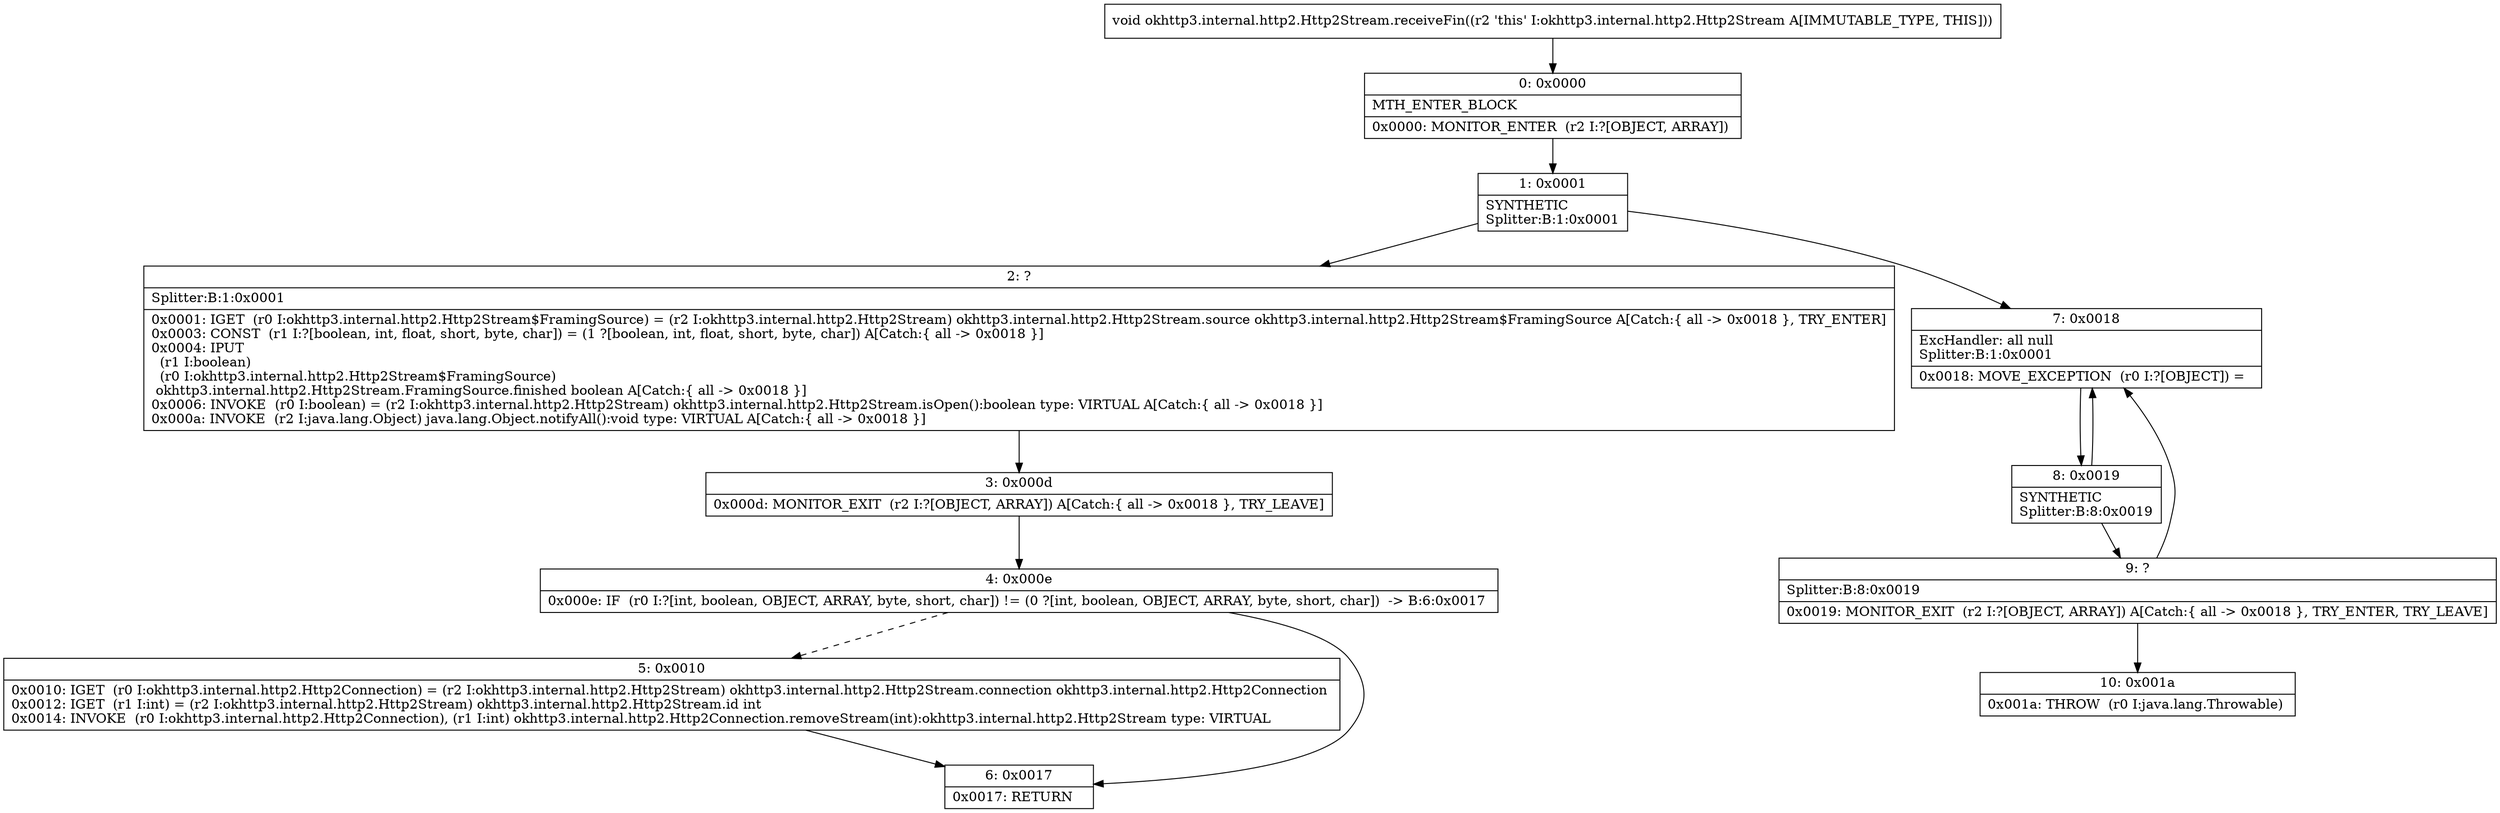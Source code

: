 digraph "CFG forokhttp3.internal.http2.Http2Stream.receiveFin()V" {
Node_0 [shape=record,label="{0\:\ 0x0000|MTH_ENTER_BLOCK\l|0x0000: MONITOR_ENTER  (r2 I:?[OBJECT, ARRAY]) \l}"];
Node_1 [shape=record,label="{1\:\ 0x0001|SYNTHETIC\lSplitter:B:1:0x0001\l}"];
Node_2 [shape=record,label="{2\:\ ?|Splitter:B:1:0x0001\l|0x0001: IGET  (r0 I:okhttp3.internal.http2.Http2Stream$FramingSource) = (r2 I:okhttp3.internal.http2.Http2Stream) okhttp3.internal.http2.Http2Stream.source okhttp3.internal.http2.Http2Stream$FramingSource A[Catch:\{ all \-\> 0x0018 \}, TRY_ENTER]\l0x0003: CONST  (r1 I:?[boolean, int, float, short, byte, char]) = (1 ?[boolean, int, float, short, byte, char]) A[Catch:\{ all \-\> 0x0018 \}]\l0x0004: IPUT  \l  (r1 I:boolean)\l  (r0 I:okhttp3.internal.http2.Http2Stream$FramingSource)\l okhttp3.internal.http2.Http2Stream.FramingSource.finished boolean A[Catch:\{ all \-\> 0x0018 \}]\l0x0006: INVOKE  (r0 I:boolean) = (r2 I:okhttp3.internal.http2.Http2Stream) okhttp3.internal.http2.Http2Stream.isOpen():boolean type: VIRTUAL A[Catch:\{ all \-\> 0x0018 \}]\l0x000a: INVOKE  (r2 I:java.lang.Object) java.lang.Object.notifyAll():void type: VIRTUAL A[Catch:\{ all \-\> 0x0018 \}]\l}"];
Node_3 [shape=record,label="{3\:\ 0x000d|0x000d: MONITOR_EXIT  (r2 I:?[OBJECT, ARRAY]) A[Catch:\{ all \-\> 0x0018 \}, TRY_LEAVE]\l}"];
Node_4 [shape=record,label="{4\:\ 0x000e|0x000e: IF  (r0 I:?[int, boolean, OBJECT, ARRAY, byte, short, char]) != (0 ?[int, boolean, OBJECT, ARRAY, byte, short, char])  \-\> B:6:0x0017 \l}"];
Node_5 [shape=record,label="{5\:\ 0x0010|0x0010: IGET  (r0 I:okhttp3.internal.http2.Http2Connection) = (r2 I:okhttp3.internal.http2.Http2Stream) okhttp3.internal.http2.Http2Stream.connection okhttp3.internal.http2.Http2Connection \l0x0012: IGET  (r1 I:int) = (r2 I:okhttp3.internal.http2.Http2Stream) okhttp3.internal.http2.Http2Stream.id int \l0x0014: INVOKE  (r0 I:okhttp3.internal.http2.Http2Connection), (r1 I:int) okhttp3.internal.http2.Http2Connection.removeStream(int):okhttp3.internal.http2.Http2Stream type: VIRTUAL \l}"];
Node_6 [shape=record,label="{6\:\ 0x0017|0x0017: RETURN   \l}"];
Node_7 [shape=record,label="{7\:\ 0x0018|ExcHandler: all null\lSplitter:B:1:0x0001\l|0x0018: MOVE_EXCEPTION  (r0 I:?[OBJECT]) =  \l}"];
Node_8 [shape=record,label="{8\:\ 0x0019|SYNTHETIC\lSplitter:B:8:0x0019\l}"];
Node_9 [shape=record,label="{9\:\ ?|Splitter:B:8:0x0019\l|0x0019: MONITOR_EXIT  (r2 I:?[OBJECT, ARRAY]) A[Catch:\{ all \-\> 0x0018 \}, TRY_ENTER, TRY_LEAVE]\l}"];
Node_10 [shape=record,label="{10\:\ 0x001a|0x001a: THROW  (r0 I:java.lang.Throwable) \l}"];
MethodNode[shape=record,label="{void okhttp3.internal.http2.Http2Stream.receiveFin((r2 'this' I:okhttp3.internal.http2.Http2Stream A[IMMUTABLE_TYPE, THIS])) }"];
MethodNode -> Node_0;
Node_0 -> Node_1;
Node_1 -> Node_2;
Node_1 -> Node_7;
Node_2 -> Node_3;
Node_3 -> Node_4;
Node_4 -> Node_5[style=dashed];
Node_4 -> Node_6;
Node_5 -> Node_6;
Node_7 -> Node_8;
Node_8 -> Node_9;
Node_8 -> Node_7;
Node_9 -> Node_10;
Node_9 -> Node_7;
}

